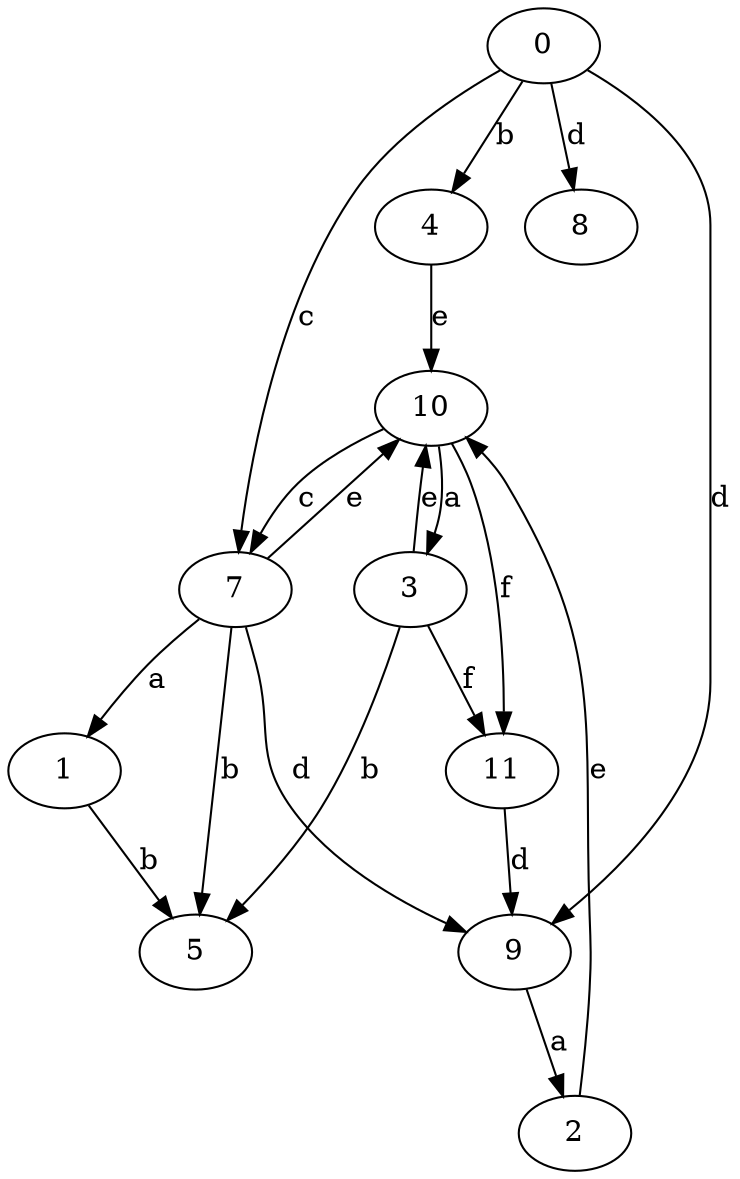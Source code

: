 strict digraph  {
0;
1;
2;
3;
4;
5;
7;
8;
9;
10;
11;
0 -> 4  [label=b];
0 -> 7  [label=c];
0 -> 8  [label=d];
0 -> 9  [label=d];
1 -> 5  [label=b];
2 -> 10  [label=e];
3 -> 5  [label=b];
3 -> 10  [label=e];
3 -> 11  [label=f];
4 -> 10  [label=e];
7 -> 1  [label=a];
7 -> 5  [label=b];
7 -> 9  [label=d];
7 -> 10  [label=e];
9 -> 2  [label=a];
10 -> 3  [label=a];
10 -> 7  [label=c];
10 -> 11  [label=f];
11 -> 9  [label=d];
}
